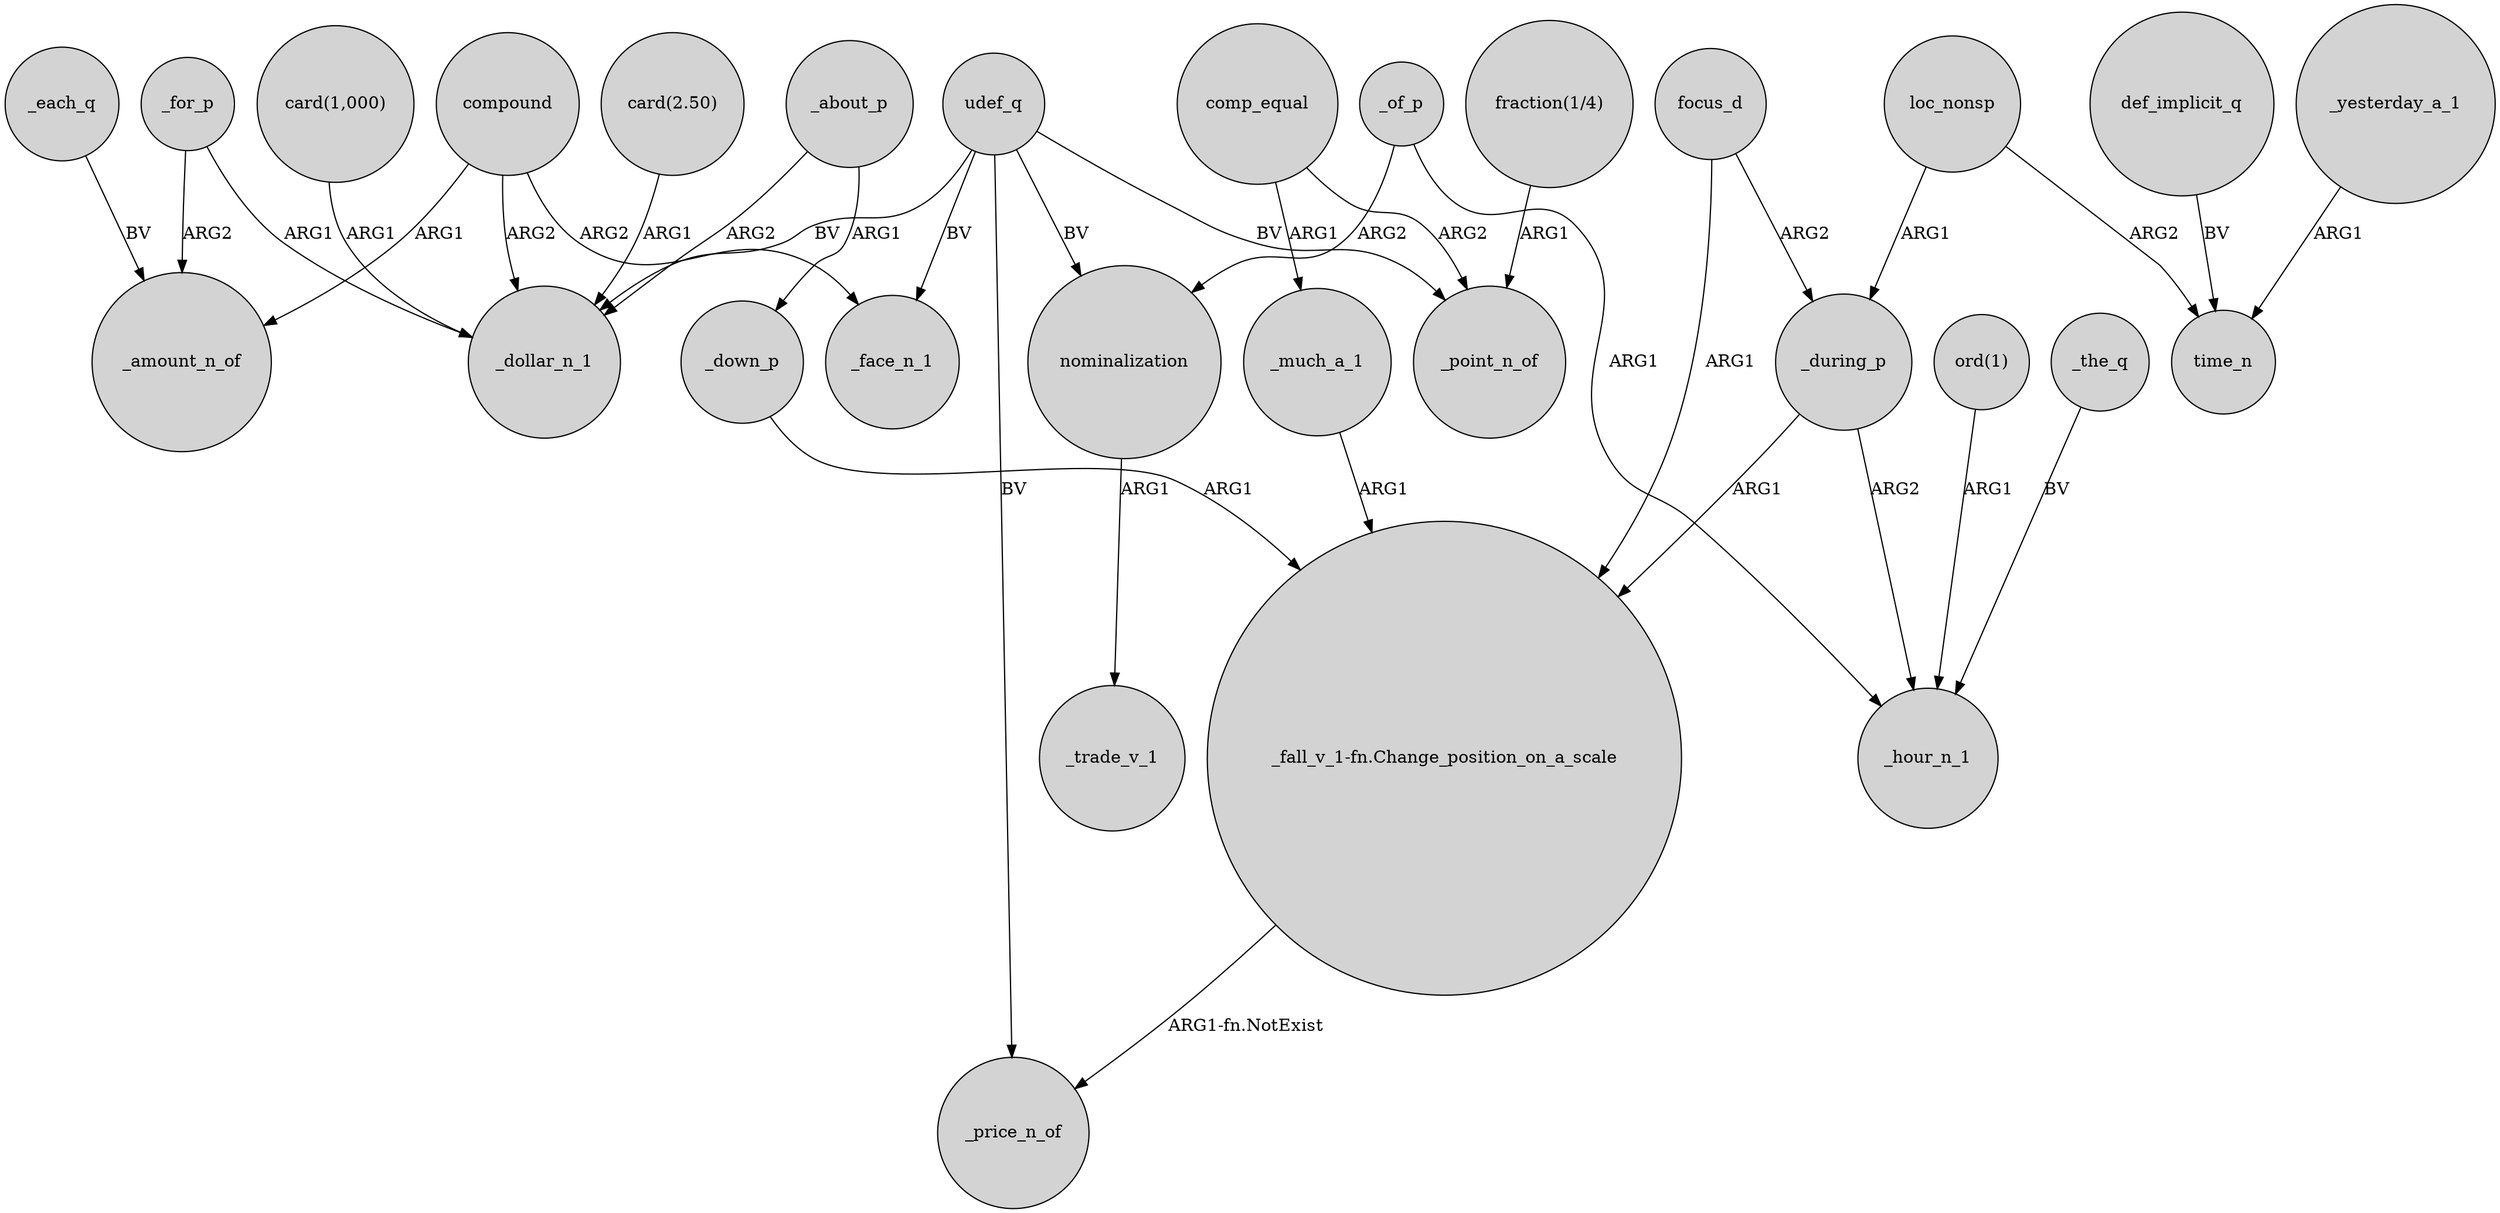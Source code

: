 digraph {
	node [shape=circle style=filled]
	_much_a_1 -> "_fall_v_1-fn.Change_position_on_a_scale" [label=ARG1]
	focus_d -> _during_p [label=ARG2]
	loc_nonsp -> _during_p [label=ARG1]
	_yesterday_a_1 -> time_n [label=ARG1]
	_during_p -> _hour_n_1 [label=ARG2]
	_down_p -> "_fall_v_1-fn.Change_position_on_a_scale" [label=ARG1]
	udef_q -> _price_n_of [label=BV]
	udef_q -> _face_n_1 [label=BV]
	"_fall_v_1-fn.Change_position_on_a_scale" -> _price_n_of [label="ARG1-fn.NotExist"]
	compound -> _face_n_1 [label=ARG2]
	_about_p -> _down_p [label=ARG1]
	comp_equal -> _much_a_1 [label=ARG1]
	_each_q -> _amount_n_of [label=BV]
	focus_d -> "_fall_v_1-fn.Change_position_on_a_scale" [label=ARG1]
	nominalization -> _trade_v_1 [label=ARG1]
	loc_nonsp -> time_n [label=ARG2]
	"card(1,000)" -> _dollar_n_1 [label=ARG1]
	"ord(1)" -> _hour_n_1 [label=ARG1]
	compound -> _amount_n_of [label=ARG1]
	_of_p -> nominalization [label=ARG2]
	_the_q -> _hour_n_1 [label=BV]
	_for_p -> _dollar_n_1 [label=ARG1]
	_during_p -> "_fall_v_1-fn.Change_position_on_a_scale" [label=ARG1]
	udef_q -> nominalization [label=BV]
	"fraction(1/4)" -> _point_n_of [label=ARG1]
	comp_equal -> _point_n_of [label=ARG2]
	_for_p -> _amount_n_of [label=ARG2]
	compound -> _dollar_n_1 [label=ARG2]
	"card(2.50)" -> _dollar_n_1 [label=ARG1]
	_of_p -> _hour_n_1 [label=ARG1]
	_about_p -> _dollar_n_1 [label=ARG2]
	udef_q -> _dollar_n_1 [label=BV]
	def_implicit_q -> time_n [label=BV]
	udef_q -> _point_n_of [label=BV]
}
